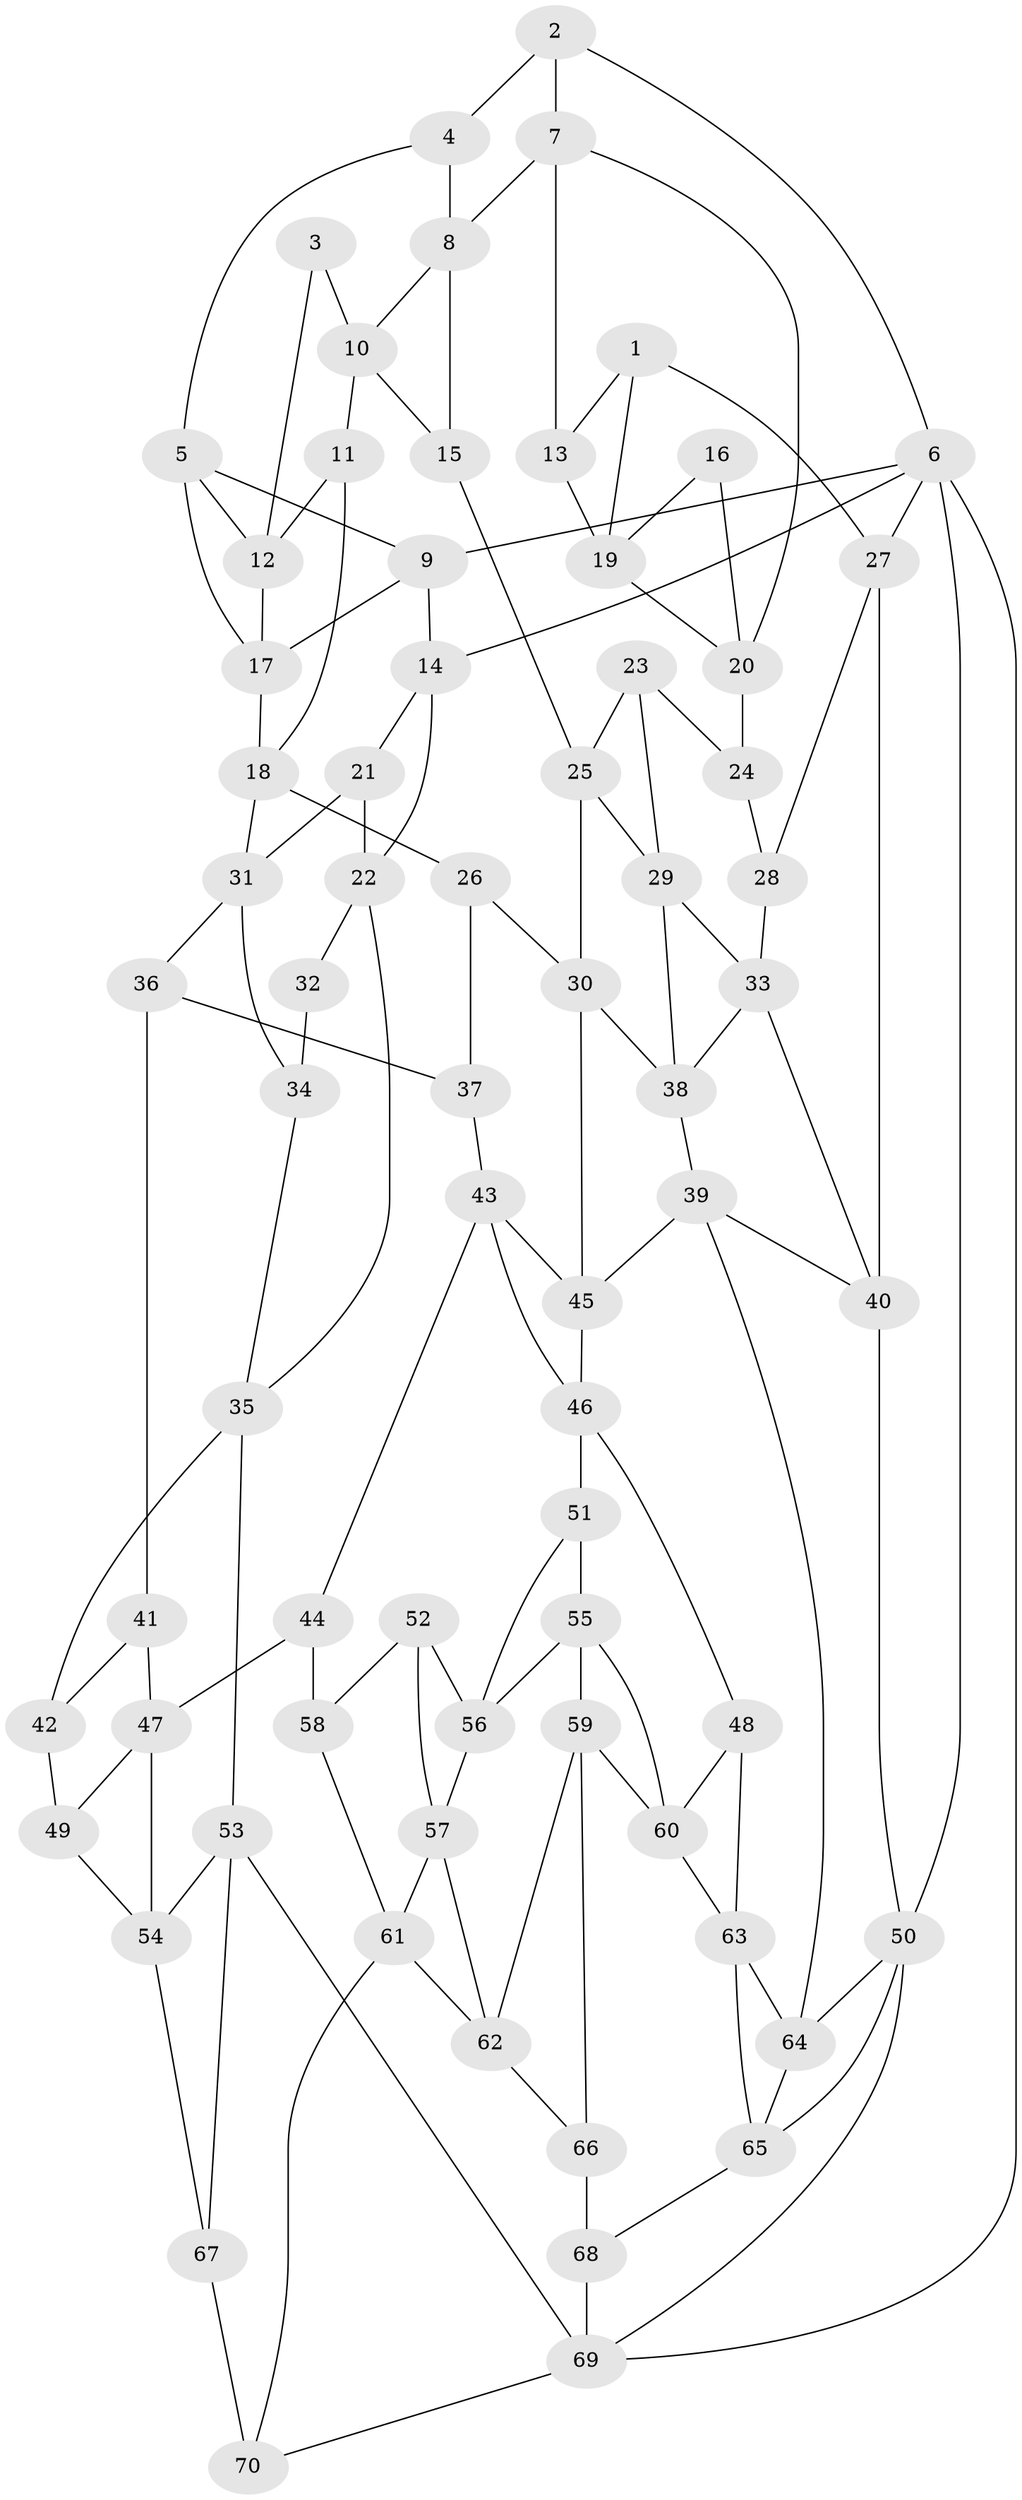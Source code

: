 // original degree distribution, {3: 0.02857142857142857, 6: 0.2642857142857143, 5: 0.45714285714285713, 4: 0.25}
// Generated by graph-tools (version 1.1) at 2025/03/03/09/25 03:03:27]
// undirected, 70 vertices, 126 edges
graph export_dot {
graph [start="1"]
  node [color=gray90,style=filled];
  1;
  2;
  3;
  4;
  5;
  6;
  7;
  8;
  9;
  10;
  11;
  12;
  13;
  14;
  15;
  16;
  17;
  18;
  19;
  20;
  21;
  22;
  23;
  24;
  25;
  26;
  27;
  28;
  29;
  30;
  31;
  32;
  33;
  34;
  35;
  36;
  37;
  38;
  39;
  40;
  41;
  42;
  43;
  44;
  45;
  46;
  47;
  48;
  49;
  50;
  51;
  52;
  53;
  54;
  55;
  56;
  57;
  58;
  59;
  60;
  61;
  62;
  63;
  64;
  65;
  66;
  67;
  68;
  69;
  70;
  1 -- 13 [weight=1.0];
  1 -- 19 [weight=1.0];
  1 -- 27 [weight=1.0];
  2 -- 4 [weight=1.0];
  2 -- 6 [weight=1.0];
  2 -- 7 [weight=1.0];
  3 -- 10 [weight=1.0];
  3 -- 12 [weight=1.0];
  4 -- 5 [weight=1.0];
  4 -- 8 [weight=1.0];
  5 -- 9 [weight=1.0];
  5 -- 12 [weight=1.0];
  5 -- 17 [weight=1.0];
  6 -- 9 [weight=1.0];
  6 -- 14 [weight=1.0];
  6 -- 27 [weight=1.0];
  6 -- 50 [weight=1.0];
  6 -- 69 [weight=1.0];
  7 -- 8 [weight=1.0];
  7 -- 13 [weight=1.0];
  7 -- 20 [weight=1.0];
  8 -- 10 [weight=1.0];
  8 -- 15 [weight=1.0];
  9 -- 14 [weight=1.0];
  9 -- 17 [weight=1.0];
  10 -- 11 [weight=1.0];
  10 -- 15 [weight=1.0];
  11 -- 12 [weight=1.0];
  11 -- 18 [weight=1.0];
  12 -- 17 [weight=1.0];
  13 -- 19 [weight=1.0];
  14 -- 21 [weight=1.0];
  14 -- 22 [weight=1.0];
  15 -- 25 [weight=1.0];
  16 -- 19 [weight=1.0];
  16 -- 20 [weight=2.0];
  17 -- 18 [weight=1.0];
  18 -- 26 [weight=1.0];
  18 -- 31 [weight=1.0];
  19 -- 20 [weight=1.0];
  20 -- 24 [weight=2.0];
  21 -- 22 [weight=1.0];
  21 -- 31 [weight=1.0];
  22 -- 32 [weight=1.0];
  22 -- 35 [weight=1.0];
  23 -- 24 [weight=1.0];
  23 -- 25 [weight=1.0];
  23 -- 29 [weight=1.0];
  24 -- 28 [weight=1.0];
  25 -- 29 [weight=1.0];
  25 -- 30 [weight=1.0];
  26 -- 30 [weight=1.0];
  26 -- 37 [weight=1.0];
  27 -- 28 [weight=1.0];
  27 -- 40 [weight=1.0];
  28 -- 33 [weight=1.0];
  29 -- 33 [weight=1.0];
  29 -- 38 [weight=1.0];
  30 -- 38 [weight=1.0];
  30 -- 45 [weight=1.0];
  31 -- 34 [weight=1.0];
  31 -- 36 [weight=1.0];
  32 -- 34 [weight=2.0];
  33 -- 38 [weight=1.0];
  33 -- 40 [weight=1.0];
  34 -- 35 [weight=1.0];
  35 -- 42 [weight=1.0];
  35 -- 53 [weight=1.0];
  36 -- 37 [weight=2.0];
  36 -- 41 [weight=1.0];
  37 -- 43 [weight=1.0];
  38 -- 39 [weight=1.0];
  39 -- 40 [weight=1.0];
  39 -- 45 [weight=1.0];
  39 -- 64 [weight=1.0];
  40 -- 50 [weight=1.0];
  41 -- 42 [weight=1.0];
  41 -- 47 [weight=1.0];
  42 -- 49 [weight=2.0];
  43 -- 44 [weight=1.0];
  43 -- 45 [weight=1.0];
  43 -- 46 [weight=1.0];
  44 -- 47 [weight=1.0];
  44 -- 58 [weight=2.0];
  45 -- 46 [weight=1.0];
  46 -- 48 [weight=1.0];
  46 -- 51 [weight=1.0];
  47 -- 49 [weight=1.0];
  47 -- 54 [weight=1.0];
  48 -- 60 [weight=1.0];
  48 -- 63 [weight=1.0];
  49 -- 54 [weight=1.0];
  50 -- 64 [weight=1.0];
  50 -- 65 [weight=1.0];
  50 -- 69 [weight=1.0];
  51 -- 55 [weight=1.0];
  51 -- 56 [weight=1.0];
  52 -- 56 [weight=1.0];
  52 -- 57 [weight=1.0];
  52 -- 58 [weight=1.0];
  53 -- 54 [weight=1.0];
  53 -- 67 [weight=1.0];
  53 -- 69 [weight=1.0];
  54 -- 67 [weight=1.0];
  55 -- 56 [weight=1.0];
  55 -- 59 [weight=1.0];
  55 -- 60 [weight=1.0];
  56 -- 57 [weight=1.0];
  57 -- 61 [weight=1.0];
  57 -- 62 [weight=1.0];
  58 -- 61 [weight=1.0];
  59 -- 60 [weight=1.0];
  59 -- 62 [weight=1.0];
  59 -- 66 [weight=1.0];
  60 -- 63 [weight=1.0];
  61 -- 62 [weight=1.0];
  61 -- 70 [weight=1.0];
  62 -- 66 [weight=1.0];
  63 -- 64 [weight=1.0];
  63 -- 65 [weight=1.0];
  64 -- 65 [weight=1.0];
  65 -- 68 [weight=1.0];
  66 -- 68 [weight=2.0];
  67 -- 70 [weight=2.0];
  68 -- 69 [weight=1.0];
  69 -- 70 [weight=1.0];
}
